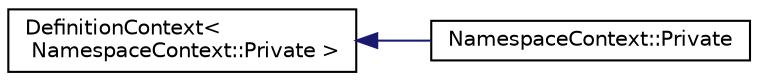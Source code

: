 digraph "Graphical Class Hierarchy"
{
 // INTERACTIVE_SVG=YES
 // LATEX_PDF_SIZE
  edge [fontname="Helvetica",fontsize="10",labelfontname="Helvetica",labelfontsize="10"];
  node [fontname="Helvetica",fontsize="10",shape=record];
  rankdir="LR";
  Node0 [label="DefinitionContext\<\l NamespaceContext::Private \>",height=0.2,width=0.4,color="black", fillcolor="white", style="filled",URL="$d6/d49/class_definition_context.html",tooltip=" "];
  Node0 -> Node1 [dir="back",color="midnightblue",fontsize="10",style="solid",fontname="Helvetica"];
  Node1 [label="NamespaceContext::Private",height=0.2,width=0.4,color="black", fillcolor="white", style="filled",URL="$d8/dcf/class_namespace_context_1_1_private.html",tooltip=" "];
}
